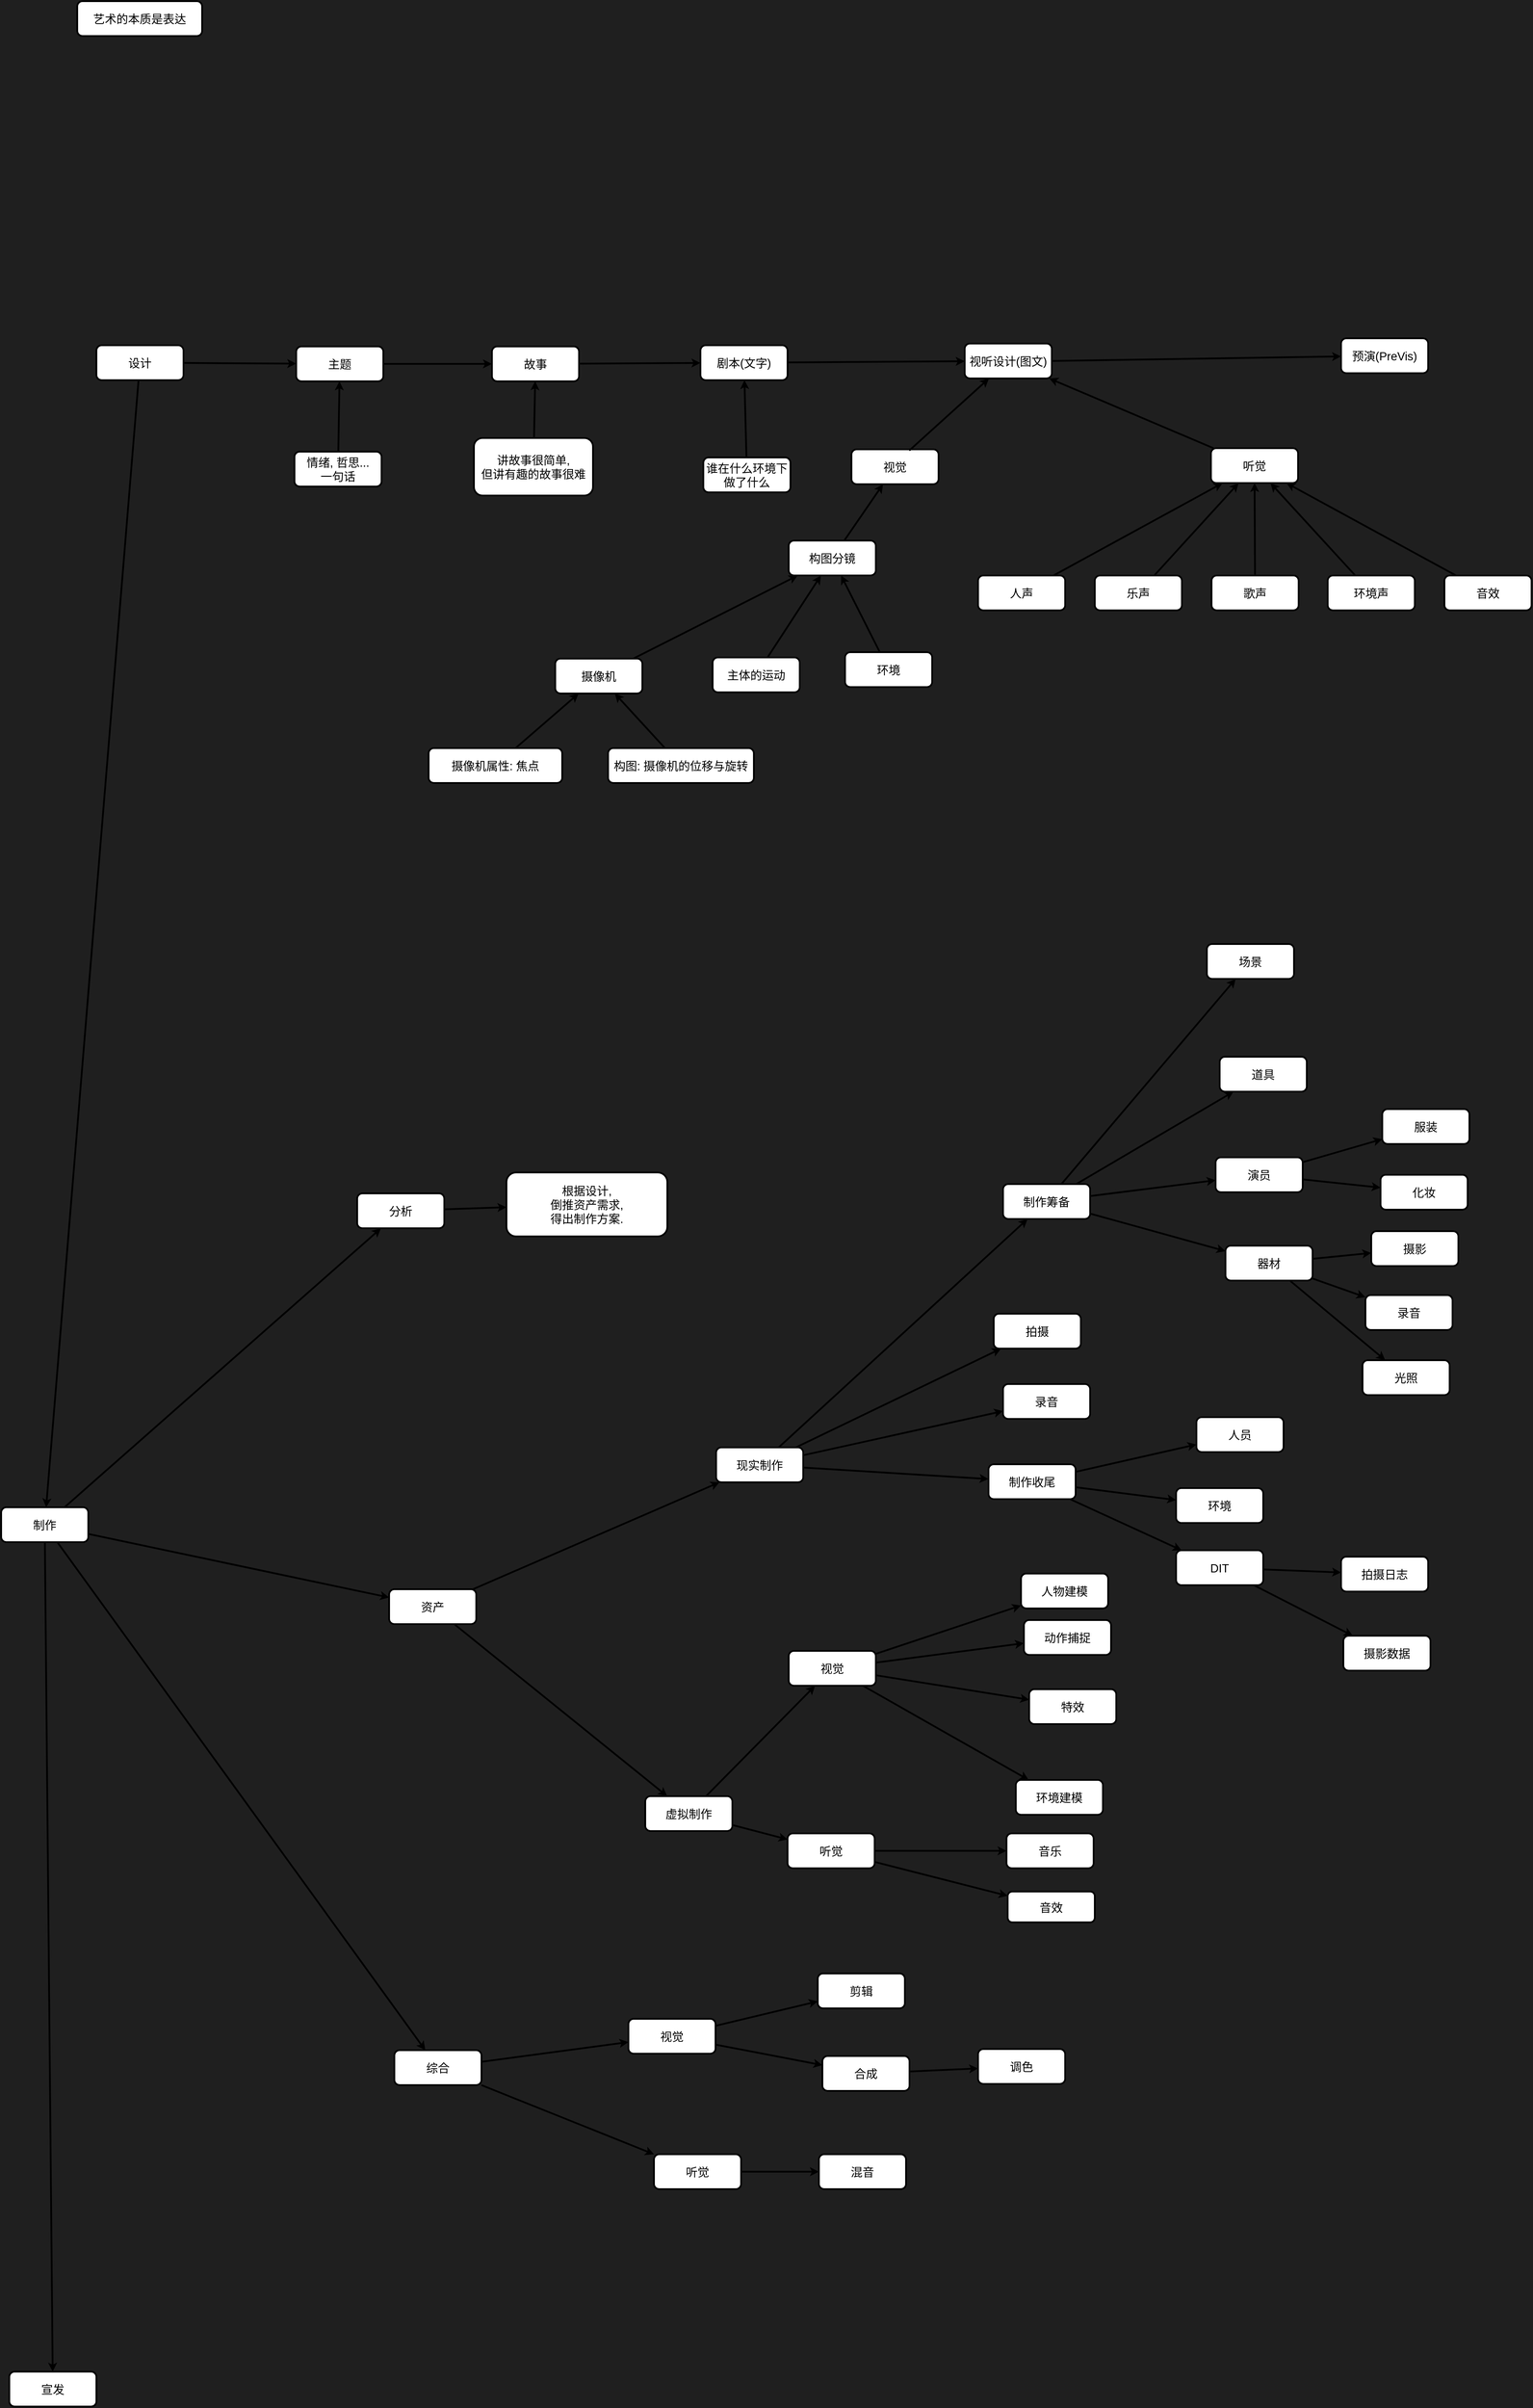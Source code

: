 <mxfile version="25.0.2">
  <diagram name="第 1 页" id="ZHVzXDYq7qRyxSr-z3AW">
    <mxGraphModel dx="4348" dy="1410" grid="0" gridSize="10" guides="1" tooltips="1" connect="0" arrows="0" fold="1" page="0" pageScale="1" pageWidth="1200" pageHeight="1920" background="#1F1F1F" math="0" shadow="0">
      <root>
        <mxCell id="0" />
        <mxCell id="1" parent="0" />
        <mxCell id="0NZ42fV0YaBmnF-6rHme-1" value="艺术的本质是表达" style="rounded=1;whiteSpace=wrap;html=1;fontSize=20;strokeWidth=3;points=[[0,0.5,0,0,0],[0.5,0,0,0,0],[0.5,1,0,0,0],[1,0.5,0,0,0]];" parent="1" vertex="1">
          <mxGeometry x="-948" y="444" width="215" height="60" as="geometry" />
        </mxCell>
        <mxCell id="0NZ42fV0YaBmnF-6rHme-5" value="主题" style="rounded=1;whiteSpace=wrap;html=1;fontSize=20;strokeWidth=3;points=[[0,0.5,0,0,0],[0.5,0,0,0,0],[0.5,1,0,0,0],[1,0.5,0,0,0]];" parent="1" vertex="1">
          <mxGeometry x="-571" y="1038" width="150" height="60" as="geometry" />
        </mxCell>
        <mxCell id="0NZ42fV0YaBmnF-6rHme-6" value="故事" style="rounded=1;whiteSpace=wrap;html=1;fontSize=20;strokeWidth=3;points=[[0,0.5,0,0,0],[0.5,0,0,0,0],[0.5,1,0,0,0],[1,0.5,0,0,0]];" parent="1" vertex="1">
          <mxGeometry x="-234" y="1038" width="150" height="60" as="geometry" />
        </mxCell>
        <mxCell id="0NZ42fV0YaBmnF-6rHme-9" value="剧本(文字)" style="rounded=1;whiteSpace=wrap;html=1;fontSize=20;strokeWidth=3;points=[[0,0.5,0,0,0],[0.5,0,0,0,0],[0.5,1,0,0,0],[1,0.5,0,0,0]];" parent="1" vertex="1">
          <mxGeometry x="125" y="1036" width="150" height="60" as="geometry" />
        </mxCell>
        <mxCell id="0NZ42fV0YaBmnF-6rHme-10" value="谁在什么环境下做了什么" style="rounded=1;whiteSpace=wrap;html=1;fontSize=20;strokeWidth=3;points=[[0,0.5,0,0,0],[0.5,0,0,0,0],[0.5,1,0,0,0],[1,0.5,0,0,0]];" parent="1" vertex="1">
          <mxGeometry x="130" y="1229" width="150" height="60" as="geometry" />
        </mxCell>
        <mxCell id="0NZ42fV0YaBmnF-6rHme-11" value="讲故事很简单,&lt;div&gt;但讲有趣的故事很难&lt;/div&gt;" style="rounded=1;whiteSpace=wrap;html=1;fontSize=20;strokeWidth=3;points=[[0,0.5,0,0,0],[0.5,0,0,0,0],[0.5,1,0,0,0],[1,0.5,0,0,0]];" parent="1" vertex="1">
          <mxGeometry x="-265" y="1195.5" width="205" height="99" as="geometry" />
        </mxCell>
        <mxCell id="0NZ42fV0YaBmnF-6rHme-12" value="情绪, 哲思...&lt;div&gt;一句话&lt;/div&gt;" style="rounded=1;whiteSpace=wrap;html=1;fontSize=20;strokeWidth=3;points=[[0,0.5,0,0,0],[0.5,0,0,0,0],[0.5,1,0,0,0],[1,0.5,0,0,0]];" parent="1" vertex="1">
          <mxGeometry x="-574" y="1219" width="150" height="60" as="geometry" />
        </mxCell>
        <mxCell id="0NZ42fV0YaBmnF-6rHme-15" value="" style="endArrow=classic;html=1;rounded=0;strokeWidth=3;" parent="1" source="0NZ42fV0YaBmnF-6rHme-5" target="0NZ42fV0YaBmnF-6rHme-6" edge="1">
          <mxGeometry width="50" height="50" relative="1" as="geometry">
            <mxPoint x="-305" y="708" as="sourcePoint" />
            <mxPoint x="-175" y="708.42" as="targetPoint" />
          </mxGeometry>
        </mxCell>
        <mxCell id="0NZ42fV0YaBmnF-6rHme-16" value="" style="endArrow=classic;html=1;rounded=0;strokeWidth=3;" parent="1" source="0NZ42fV0YaBmnF-6rHme-6" target="0NZ42fV0YaBmnF-6rHme-9" edge="1">
          <mxGeometry width="50" height="50" relative="1" as="geometry">
            <mxPoint x="236" y="712" as="sourcePoint" />
            <mxPoint x="366" y="712.42" as="targetPoint" />
          </mxGeometry>
        </mxCell>
        <mxCell id="0NZ42fV0YaBmnF-6rHme-20" value="视听设计(图文)" style="rounded=1;whiteSpace=wrap;html=1;fontSize=20;strokeWidth=3;points=[[0,0.5,0,0,0],[0.5,0,0,0,0],[0.5,1,0,0,0],[1,0.5,0,0,0]];" parent="1" vertex="1">
          <mxGeometry x="580" y="1033" width="150" height="60" as="geometry" />
        </mxCell>
        <mxCell id="0NZ42fV0YaBmnF-6rHme-21" value="" style="endArrow=classic;html=1;rounded=0;strokeWidth=3;" parent="1" source="0NZ42fV0YaBmnF-6rHme-12" target="0NZ42fV0YaBmnF-6rHme-5" edge="1">
          <mxGeometry width="50" height="50" relative="1" as="geometry">
            <mxPoint x="125" y="1157" as="sourcePoint" />
            <mxPoint x="255" y="1157.42" as="targetPoint" />
          </mxGeometry>
        </mxCell>
        <mxCell id="0NZ42fV0YaBmnF-6rHme-22" value="" style="endArrow=classic;html=1;rounded=0;strokeWidth=3;" parent="1" source="0NZ42fV0YaBmnF-6rHme-11" target="0NZ42fV0YaBmnF-6rHme-6" edge="1">
          <mxGeometry width="50" height="50" relative="1" as="geometry">
            <mxPoint x="-165" y="687" as="sourcePoint" />
            <mxPoint x="-35" y="687.42" as="targetPoint" />
          </mxGeometry>
        </mxCell>
        <mxCell id="0NZ42fV0YaBmnF-6rHme-23" value="" style="endArrow=classic;html=1;rounded=0;strokeWidth=3;" parent="1" source="0NZ42fV0YaBmnF-6rHme-10" target="0NZ42fV0YaBmnF-6rHme-9" edge="1">
          <mxGeometry width="50" height="50" relative="1" as="geometry">
            <mxPoint x="226" y="784" as="sourcePoint" />
            <mxPoint x="356" y="784.42" as="targetPoint" />
          </mxGeometry>
        </mxCell>
        <mxCell id="0NZ42fV0YaBmnF-6rHme-24" value="" style="endArrow=classic;html=1;rounded=0;strokeWidth=3;" parent="1" source="0NZ42fV0YaBmnF-6rHme-9" target="0NZ42fV0YaBmnF-6rHme-20" edge="1">
          <mxGeometry width="50" height="50" relative="1" as="geometry">
            <mxPoint x="356" y="763" as="sourcePoint" />
            <mxPoint x="486" y="763.42" as="targetPoint" />
          </mxGeometry>
        </mxCell>
        <mxCell id="0NZ42fV0YaBmnF-6rHme-25" value="视觉" style="rounded=1;whiteSpace=wrap;html=1;fontSize=20;strokeWidth=3;points=[[0,0.5,0,0,0],[0.5,0,0,0,0],[0.5,1,0,0,0],[1,0.5,0,0,0]];" parent="1" vertex="1">
          <mxGeometry x="385" y="1215" width="150" height="60" as="geometry" />
        </mxCell>
        <mxCell id="0NZ42fV0YaBmnF-6rHme-26" value="听觉" style="rounded=1;whiteSpace=wrap;html=1;fontSize=20;strokeWidth=3;points=[[0,0.5,0,0,0],[0.5,0,0,0,0],[0.5,1,0,0,0],[1,0.5,0,0,0]];" parent="1" vertex="1">
          <mxGeometry x="1004" y="1213" width="150" height="60" as="geometry" />
        </mxCell>
        <mxCell id="0NZ42fV0YaBmnF-6rHme-27" value="" style="endArrow=classic;html=1;rounded=0;strokeWidth=3;exitX=0.664;exitY=0.033;exitDx=0;exitDy=0;exitPerimeter=0;" parent="1" source="0NZ42fV0YaBmnF-6rHme-25" target="0NZ42fV0YaBmnF-6rHme-20" edge="1">
          <mxGeometry width="50" height="50" relative="1" as="geometry">
            <mxPoint x="455" y="776" as="sourcePoint" />
            <mxPoint x="585" y="776.42" as="targetPoint" />
          </mxGeometry>
        </mxCell>
        <mxCell id="0NZ42fV0YaBmnF-6rHme-28" value="" style="endArrow=classic;html=1;rounded=0;strokeWidth=3;" parent="1" source="0NZ42fV0YaBmnF-6rHme-26" target="0NZ42fV0YaBmnF-6rHme-20" edge="1">
          <mxGeometry width="50" height="50" relative="1" as="geometry">
            <mxPoint x="757" y="765" as="sourcePoint" />
            <mxPoint x="887" y="765.42" as="targetPoint" />
          </mxGeometry>
        </mxCell>
        <mxCell id="0NZ42fV0YaBmnF-6rHme-34" value="摄像机" style="rounded=1;whiteSpace=wrap;html=1;fontSize=20;strokeWidth=3;points=[[0,0.5,0,0,0],[0.5,0,0,0,0],[0.5,1,0,0,0],[1,0.5,0,0,0]];" parent="1" vertex="1">
          <mxGeometry x="-125" y="1575" width="150" height="60" as="geometry" />
        </mxCell>
        <mxCell id="0NZ42fV0YaBmnF-6rHme-36" value="摄像机属性: 焦点" style="rounded=1;whiteSpace=wrap;html=1;fontSize=20;strokeWidth=3;points=[[0,0.5,0,0,0],[0.5,0,0,0,0],[0.5,1,0,0,0],[1,0.5,0,0,0]];" parent="1" vertex="1">
          <mxGeometry x="-343" y="1729" width="230" height="60" as="geometry" />
        </mxCell>
        <mxCell id="0NZ42fV0YaBmnF-6rHme-37" value="构图: 摄像机的位移与旋转" style="rounded=1;whiteSpace=wrap;html=1;fontSize=20;strokeWidth=3;points=[[0,0.5,0,0,0],[0.5,0,0,0,0],[0.5,1,0,0,0],[1,0.5,0,0,0]];" parent="1" vertex="1">
          <mxGeometry x="-34" y="1729" width="251" height="60" as="geometry" />
        </mxCell>
        <mxCell id="0NZ42fV0YaBmnF-6rHme-38" value="" style="endArrow=classic;html=1;rounded=0;strokeWidth=3;" parent="1" source="0NZ42fV0YaBmnF-6rHme-36" target="0NZ42fV0YaBmnF-6rHme-34" edge="1">
          <mxGeometry width="50" height="50" relative="1" as="geometry">
            <mxPoint x="-569" y="1940" as="sourcePoint" />
            <mxPoint x="-439" y="1940.42" as="targetPoint" />
          </mxGeometry>
        </mxCell>
        <mxCell id="0NZ42fV0YaBmnF-6rHme-39" value="" style="endArrow=classic;html=1;rounded=0;strokeWidth=3;" parent="1" source="0NZ42fV0YaBmnF-6rHme-37" target="0NZ42fV0YaBmnF-6rHme-34" edge="1">
          <mxGeometry width="50" height="50" relative="1" as="geometry">
            <mxPoint x="117" y="2007" as="sourcePoint" />
            <mxPoint x="247" y="2007.42" as="targetPoint" />
          </mxGeometry>
        </mxCell>
        <mxCell id="0NZ42fV0YaBmnF-6rHme-40" value="预演(PreVis)" style="rounded=1;whiteSpace=wrap;html=1;fontSize=20;strokeWidth=3;points=[[0,0.5,0,0,0],[0.5,0,0,0,0],[0.5,1,0,0,0],[1,0.5,0,0,0]];" parent="1" vertex="1">
          <mxGeometry x="1228" y="1024" width="150" height="60" as="geometry" />
        </mxCell>
        <mxCell id="0NZ42fV0YaBmnF-6rHme-41" value="" style="endArrow=classic;html=1;rounded=0;strokeWidth=3;exitX=1;exitY=0.5;exitDx=0;exitDy=0;exitPerimeter=0;" parent="1" source="0NZ42fV0YaBmnF-6rHme-20" target="0NZ42fV0YaBmnF-6rHme-40" edge="1">
          <mxGeometry width="50" height="50" relative="1" as="geometry">
            <mxPoint x="688" y="814" as="sourcePoint" />
            <mxPoint x="818" y="814.42" as="targetPoint" />
          </mxGeometry>
        </mxCell>
        <mxCell id="0NZ42fV0YaBmnF-6rHme-43" value="环境" style="rounded=1;whiteSpace=wrap;html=1;fontSize=20;strokeWidth=3;points=[[0,0.5,0,0,0],[0.5,0,0,0,0],[0.5,1,0,0,0],[1,0.5,0,0,0]];" parent="1" vertex="1">
          <mxGeometry x="374" y="1564" width="150" height="60" as="geometry" />
        </mxCell>
        <mxCell id="0NZ42fV0YaBmnF-6rHme-47" value="构图分镜" style="rounded=1;whiteSpace=wrap;html=1;fontSize=20;strokeWidth=3;points=[[0,0.5,0,0,0],[0.5,0,0,0,0],[0.5,1,0,0,0],[1,0.5,0,0,0]];" parent="1" vertex="1">
          <mxGeometry x="277" y="1372" width="150" height="60" as="geometry" />
        </mxCell>
        <mxCell id="0NZ42fV0YaBmnF-6rHme-48" value="" style="endArrow=classic;html=1;rounded=0;strokeWidth=3;" parent="1" source="0NZ42fV0YaBmnF-6rHme-34" target="0NZ42fV0YaBmnF-6rHme-47" edge="1">
          <mxGeometry width="50" height="50" relative="1" as="geometry">
            <mxPoint x="-92" y="751" as="sourcePoint" />
            <mxPoint x="38" y="751.42" as="targetPoint" />
          </mxGeometry>
        </mxCell>
        <mxCell id="0NZ42fV0YaBmnF-6rHme-49" value="" style="endArrow=classic;html=1;rounded=0;strokeWidth=3;" parent="1" source="0NZ42fV0YaBmnF-6rHme-47" target="0NZ42fV0YaBmnF-6rHme-25" edge="1">
          <mxGeometry width="50" height="50" relative="1" as="geometry">
            <mxPoint x="-92" y="751" as="sourcePoint" />
            <mxPoint x="38" y="751.42" as="targetPoint" />
          </mxGeometry>
        </mxCell>
        <mxCell id="0NZ42fV0YaBmnF-6rHme-50" value="主体的运动" style="rounded=1;whiteSpace=wrap;html=1;fontSize=20;strokeWidth=3;points=[[0,0.5,0,0,0],[0.5,0,0,0,0],[0.5,1,0,0,0],[1,0.5,0,0,0]];" parent="1" vertex="1">
          <mxGeometry x="146" y="1573" width="150" height="60" as="geometry" />
        </mxCell>
        <mxCell id="0NZ42fV0YaBmnF-6rHme-52" value="" style="endArrow=classic;html=1;rounded=0;strokeWidth=3;" parent="1" source="0NZ42fV0YaBmnF-6rHme-50" target="0NZ42fV0YaBmnF-6rHme-47" edge="1">
          <mxGeometry width="50" height="50" relative="1" as="geometry">
            <mxPoint x="531" y="1789" as="sourcePoint" />
            <mxPoint x="661" y="1789.42" as="targetPoint" />
          </mxGeometry>
        </mxCell>
        <mxCell id="0NZ42fV0YaBmnF-6rHme-53" value="" style="endArrow=classic;html=1;rounded=0;strokeWidth=3;" parent="1" source="0NZ42fV0YaBmnF-6rHme-43" target="0NZ42fV0YaBmnF-6rHme-47" edge="1">
          <mxGeometry width="50" height="50" relative="1" as="geometry">
            <mxPoint x="570" y="1723" as="sourcePoint" />
            <mxPoint x="700" y="1723.42" as="targetPoint" />
          </mxGeometry>
        </mxCell>
        <mxCell id="0NZ42fV0YaBmnF-6rHme-55" value="人声" style="rounded=1;whiteSpace=wrap;html=1;fontSize=20;strokeWidth=3;points=[[0,0.5,0,0,0],[0.5,0,0,0,0],[0.5,1,0,0,0],[1,0.5,0,0,0]];" parent="1" vertex="1">
          <mxGeometry x="603" y="1432" width="150" height="60" as="geometry" />
        </mxCell>
        <mxCell id="0NZ42fV0YaBmnF-6rHme-56" value="乐声" style="rounded=1;whiteSpace=wrap;html=1;fontSize=20;strokeWidth=3;points=[[0,0.5,0,0,0],[0.5,0,0,0,0],[0.5,1,0,0,0],[1,0.5,0,0,0]];" parent="1" vertex="1">
          <mxGeometry x="804" y="1432" width="150" height="60" as="geometry" />
        </mxCell>
        <mxCell id="0NZ42fV0YaBmnF-6rHme-57" value="歌声" style="rounded=1;whiteSpace=wrap;html=1;fontSize=20;strokeWidth=3;points=[[0,0.5,0,0,0],[0.5,0,0,0,0],[0.5,1,0,0,0],[1,0.5,0,0,0]];" parent="1" vertex="1">
          <mxGeometry x="1005" y="1432" width="150" height="60" as="geometry" />
        </mxCell>
        <mxCell id="0NZ42fV0YaBmnF-6rHme-58" value="环境声" style="rounded=1;whiteSpace=wrap;html=1;fontSize=20;strokeWidth=3;points=[[0,0.5,0,0,0],[0.5,0,0,0,0],[0.5,1,0,0,0],[1,0.5,0,0,0]];" parent="1" vertex="1">
          <mxGeometry x="1205" y="1432" width="150" height="60" as="geometry" />
        </mxCell>
        <mxCell id="0NZ42fV0YaBmnF-6rHme-59" value="音效" style="rounded=1;whiteSpace=wrap;html=1;fontSize=20;strokeWidth=3;points=[[0,0.5,0,0,0],[0.5,0,0,0,0],[0.5,1,0,0,0],[1,0.5,0,0,0]];" parent="1" vertex="1">
          <mxGeometry x="1406" y="1432" width="150" height="60" as="geometry" />
        </mxCell>
        <mxCell id="0NZ42fV0YaBmnF-6rHme-60" value="" style="endArrow=classic;html=1;rounded=0;strokeWidth=3;" parent="1" source="0NZ42fV0YaBmnF-6rHme-55" target="0NZ42fV0YaBmnF-6rHme-26" edge="1">
          <mxGeometry width="50" height="50" relative="1" as="geometry">
            <mxPoint x="735" y="944" as="sourcePoint" />
            <mxPoint x="865" y="944.42" as="targetPoint" />
          </mxGeometry>
        </mxCell>
        <mxCell id="0NZ42fV0YaBmnF-6rHme-61" value="" style="endArrow=classic;html=1;rounded=0;strokeWidth=3;" parent="1" source="0NZ42fV0YaBmnF-6rHme-56" target="0NZ42fV0YaBmnF-6rHme-26" edge="1">
          <mxGeometry width="50" height="50" relative="1" as="geometry">
            <mxPoint x="978" y="864" as="sourcePoint" />
            <mxPoint x="1108" y="864.42" as="targetPoint" />
          </mxGeometry>
        </mxCell>
        <mxCell id="0NZ42fV0YaBmnF-6rHme-62" value="" style="endArrow=classic;html=1;rounded=0;strokeWidth=3;" parent="1" source="0NZ42fV0YaBmnF-6rHme-57" target="0NZ42fV0YaBmnF-6rHme-26" edge="1">
          <mxGeometry width="50" height="50" relative="1" as="geometry">
            <mxPoint x="1041" y="883" as="sourcePoint" />
            <mxPoint x="1171" y="883.42" as="targetPoint" />
          </mxGeometry>
        </mxCell>
        <mxCell id="0NZ42fV0YaBmnF-6rHme-63" value="" style="endArrow=classic;html=1;rounded=0;strokeWidth=3;" parent="1" source="0NZ42fV0YaBmnF-6rHme-58" target="0NZ42fV0YaBmnF-6rHme-26" edge="1">
          <mxGeometry width="50" height="50" relative="1" as="geometry">
            <mxPoint x="1284" y="872" as="sourcePoint" />
            <mxPoint x="1414" y="872.42" as="targetPoint" />
          </mxGeometry>
        </mxCell>
        <mxCell id="0NZ42fV0YaBmnF-6rHme-64" value="" style="endArrow=classic;html=1;rounded=0;strokeWidth=3;" parent="1" source="0NZ42fV0YaBmnF-6rHme-59" target="0NZ42fV0YaBmnF-6rHme-26" edge="1">
          <mxGeometry width="50" height="50" relative="1" as="geometry">
            <mxPoint x="1407" y="917" as="sourcePoint" />
            <mxPoint x="1537" y="917.42" as="targetPoint" />
          </mxGeometry>
        </mxCell>
        <mxCell id="mYMN0hBylBIN_7HUB8Af-1" value="制作筹备" style="rounded=1;whiteSpace=wrap;html=1;fontSize=20;strokeWidth=3;points=[[0,0.5,0,0,0],[0.5,0,0,0,0],[0.5,1,0,0,0],[1,0.5,0,0,0]];" parent="1" vertex="1">
          <mxGeometry x="646" y="2479" width="150" height="60" as="geometry" />
        </mxCell>
        <mxCell id="mYMN0hBylBIN_7HUB8Af-3" value="设计" style="rounded=1;whiteSpace=wrap;html=1;fontSize=20;strokeWidth=3;points=[[0,0.5,0,0,0],[0.5,0,0,0,0],[0.5,1,0,0,0],[1,0.5,0,0,0]];" parent="1" vertex="1">
          <mxGeometry x="-915" y="1036" width="150" height="60" as="geometry" />
        </mxCell>
        <mxCell id="mYMN0hBylBIN_7HUB8Af-4" value="现实制作" style="rounded=1;whiteSpace=wrap;html=1;fontSize=20;strokeWidth=3;points=[[0,0.5,0,0,0],[0.5,0,0,0,0],[0.5,1,0,0,0],[1,0.5,0,0,0]];" parent="1" vertex="1">
          <mxGeometry x="152" y="2932" width="150" height="60" as="geometry" />
        </mxCell>
        <mxCell id="mYMN0hBylBIN_7HUB8Af-5" value="" style="endArrow=classic;html=1;rounded=0;strokeWidth=3;" parent="1" source="mYMN0hBylBIN_7HUB8Af-3" target="0NZ42fV0YaBmnF-6rHme-5" edge="1">
          <mxGeometry width="50" height="50" relative="1" as="geometry">
            <mxPoint x="-1298" y="858" as="sourcePoint" />
            <mxPoint x="-1168" y="858.42" as="targetPoint" />
          </mxGeometry>
        </mxCell>
        <mxCell id="mYMN0hBylBIN_7HUB8Af-6" value="" style="endArrow=classic;html=1;rounded=0;strokeWidth=3;" parent="1" source="mYMN0hBylBIN_7HUB8Af-4" target="mYMN0hBylBIN_7HUB8Af-1" edge="1">
          <mxGeometry width="50" height="50" relative="1" as="geometry">
            <mxPoint x="492" y="2405" as="sourcePoint" />
            <mxPoint x="622" y="2405.42" as="targetPoint" />
          </mxGeometry>
        </mxCell>
        <mxCell id="mYMN0hBylBIN_7HUB8Af-7" value="拍摄" style="rounded=1;whiteSpace=wrap;html=1;fontSize=20;strokeWidth=3;points=[[0,0.5,0,0,0],[0.5,0,0,0,0],[0.5,1,0,0,0],[1,0.5,0,0,0]];" parent="1" vertex="1">
          <mxGeometry x="630" y="2702" width="150" height="60" as="geometry" />
        </mxCell>
        <mxCell id="mYMN0hBylBIN_7HUB8Af-8" value="制作收尾" style="rounded=1;whiteSpace=wrap;html=1;fontSize=20;strokeWidth=3;points=[[0,0.5,0,0,0],[0.5,0,0,0,0],[0.5,1,0,0,0],[1,0.5,0,0,0]];" parent="1" vertex="1">
          <mxGeometry x="621" y="2961" width="150" height="60" as="geometry" />
        </mxCell>
        <mxCell id="mYMN0hBylBIN_7HUB8Af-9" value="" style="endArrow=classic;html=1;rounded=0;strokeWidth=3;" parent="1" source="mYMN0hBylBIN_7HUB8Af-4" target="mYMN0hBylBIN_7HUB8Af-7" edge="1">
          <mxGeometry width="50" height="50" relative="1" as="geometry">
            <mxPoint x="-247" y="1995" as="sourcePoint" />
            <mxPoint x="-117" y="1995.42" as="targetPoint" />
          </mxGeometry>
        </mxCell>
        <mxCell id="mYMN0hBylBIN_7HUB8Af-10" value="" style="endArrow=classic;html=1;rounded=0;strokeWidth=3;" parent="1" source="mYMN0hBylBIN_7HUB8Af-4" target="mYMN0hBylBIN_7HUB8Af-8" edge="1">
          <mxGeometry width="50" height="50" relative="1" as="geometry">
            <mxPoint x="194" y="2660" as="sourcePoint" />
            <mxPoint x="324" y="2660.42" as="targetPoint" />
          </mxGeometry>
        </mxCell>
        <mxCell id="mYMN0hBylBIN_7HUB8Af-11" value="场景" style="rounded=1;whiteSpace=wrap;html=1;fontSize=20;strokeWidth=3;points=[[0,0.5,0,0,0],[0.5,0,0,0,0],[0.5,1,0,0,0],[1,0.5,0,0,0]];" parent="1" vertex="1">
          <mxGeometry x="997" y="2066" width="150" height="60" as="geometry" />
        </mxCell>
        <mxCell id="mYMN0hBylBIN_7HUB8Af-12" value="演员" style="rounded=1;whiteSpace=wrap;html=1;fontSize=20;strokeWidth=3;points=[[0,0.5,0,0,0],[0.5,0,0,0,0],[0.5,1,0,0,0],[1,0.5,0,0,0]];" parent="1" vertex="1">
          <mxGeometry x="1012" y="2433" width="150" height="60" as="geometry" />
        </mxCell>
        <mxCell id="mYMN0hBylBIN_7HUB8Af-13" value="器材" style="rounded=1;whiteSpace=wrap;html=1;fontSize=20;strokeWidth=3;points=[[0,0.5,0,0,0],[0.5,0,0,0,0],[0.5,1,0,0,0],[1,0.5,0,0,0]];" parent="1" vertex="1">
          <mxGeometry x="1029" y="2585" width="150" height="60" as="geometry" />
        </mxCell>
        <mxCell id="mYMN0hBylBIN_7HUB8Af-14" value="" style="endArrow=classic;html=1;rounded=0;strokeWidth=3;" parent="1" source="mYMN0hBylBIN_7HUB8Af-1" target="mYMN0hBylBIN_7HUB8Af-11" edge="1">
          <mxGeometry width="50" height="50" relative="1" as="geometry">
            <mxPoint x="581" y="2121" as="sourcePoint" />
            <mxPoint x="711" y="2121.42" as="targetPoint" />
          </mxGeometry>
        </mxCell>
        <mxCell id="mYMN0hBylBIN_7HUB8Af-15" value="" style="endArrow=classic;html=1;rounded=0;strokeWidth=3;" parent="1" source="mYMN0hBylBIN_7HUB8Af-1" target="mYMN0hBylBIN_7HUB8Af-12" edge="1">
          <mxGeometry width="50" height="50" relative="1" as="geometry">
            <mxPoint x="1235" y="2638" as="sourcePoint" />
            <mxPoint x="1365" y="2638.42" as="targetPoint" />
          </mxGeometry>
        </mxCell>
        <mxCell id="mYMN0hBylBIN_7HUB8Af-16" value="" style="endArrow=classic;html=1;rounded=0;strokeWidth=3;" parent="1" source="mYMN0hBylBIN_7HUB8Af-1" target="mYMN0hBylBIN_7HUB8Af-13" edge="1">
          <mxGeometry width="50" height="50" relative="1" as="geometry">
            <mxPoint x="1414" y="2496" as="sourcePoint" />
            <mxPoint x="1544" y="2496.42" as="targetPoint" />
          </mxGeometry>
        </mxCell>
        <mxCell id="mYMN0hBylBIN_7HUB8Af-17" value="拍摄日志" style="rounded=1;whiteSpace=wrap;html=1;fontSize=20;strokeWidth=3;points=[[0,0.5,0,0,0],[0.5,0,0,0,0],[0.5,1,0,0,0],[1,0.5,0,0,0]];" parent="1" vertex="1">
          <mxGeometry x="1228" y="3120" width="150" height="60" as="geometry" />
        </mxCell>
        <mxCell id="mYMN0hBylBIN_7HUB8Af-18" value="DIT" style="rounded=1;whiteSpace=wrap;html=1;fontSize=20;strokeWidth=3;points=[[0,0.5,0,0,0],[0.5,0,0,0,0],[0.5,1,0,0,0],[1,0.5,0,0,0]];" parent="1" vertex="1">
          <mxGeometry x="944" y="3109" width="150" height="60" as="geometry" />
        </mxCell>
        <mxCell id="mYMN0hBylBIN_7HUB8Af-19" value="" style="endArrow=classic;html=1;rounded=0;strokeWidth=3;" parent="1" source="mYMN0hBylBIN_7HUB8Af-8" target="mYMN0hBylBIN_7HUB8Af-18" edge="1">
          <mxGeometry width="50" height="50" relative="1" as="geometry">
            <mxPoint x="567" y="3199" as="sourcePoint" />
            <mxPoint x="697" y="3199.42" as="targetPoint" />
          </mxGeometry>
        </mxCell>
        <mxCell id="mYMN0hBylBIN_7HUB8Af-33" value="人物建模" style="rounded=1;whiteSpace=wrap;html=1;fontSize=20;strokeWidth=3;points=[[0,0.5,0,0,0],[0.5,0,0,0,0],[0.5,1,0,0,0],[1,0.5,0,0,0]];" parent="1" vertex="1">
          <mxGeometry x="677" y="3149" width="150" height="60" as="geometry" />
        </mxCell>
        <mxCell id="mYMN0hBylBIN_7HUB8Af-34" value="环境建模" style="rounded=1;whiteSpace=wrap;html=1;fontSize=20;strokeWidth=3;points=[[0,0.5,0,0,0],[0.5,0,0,0,0],[0.5,1,0,0,0],[1,0.5,0,0,0]];" parent="1" vertex="1">
          <mxGeometry x="668" y="3504" width="150" height="60" as="geometry" />
        </mxCell>
        <mxCell id="mYMN0hBylBIN_7HUB8Af-35" value="动作捕捉" style="rounded=1;whiteSpace=wrap;html=1;fontSize=20;strokeWidth=3;points=[[0,0.5,0,0,0],[0.5,0,0,0,0],[0.5,1,0,0,0],[1,0.5,0,0,0]];" parent="1" vertex="1">
          <mxGeometry x="682" y="3229" width="150" height="60" as="geometry" />
        </mxCell>
        <mxCell id="mYMN0hBylBIN_7HUB8Af-36" value="道具" style="rounded=1;whiteSpace=wrap;html=1;fontSize=20;strokeWidth=3;points=[[0,0.5,0,0,0],[0.5,0,0,0,0],[0.5,1,0,0,0],[1,0.5,0,0,0]];" parent="1" vertex="1">
          <mxGeometry x="1019" y="2260" width="150" height="60" as="geometry" />
        </mxCell>
        <mxCell id="mYMN0hBylBIN_7HUB8Af-37" value="" style="endArrow=classic;html=1;rounded=0;strokeWidth=3;" parent="1" source="mYMN0hBylBIN_7HUB8Af-1" target="mYMN0hBylBIN_7HUB8Af-36" edge="1">
          <mxGeometry width="50" height="50" relative="1" as="geometry">
            <mxPoint x="613" y="2131" as="sourcePoint" />
            <mxPoint x="743" y="2131.42" as="targetPoint" />
          </mxGeometry>
        </mxCell>
        <mxCell id="mYMN0hBylBIN_7HUB8Af-38" value="服装" style="rounded=1;whiteSpace=wrap;html=1;fontSize=20;strokeWidth=3;points=[[0,0.5,0,0,0],[0.5,0,0,0,0],[0.5,1,0,0,0],[1,0.5,0,0,0]];" parent="1" vertex="1">
          <mxGeometry x="1299" y="2350" width="150" height="60" as="geometry" />
        </mxCell>
        <mxCell id="mYMN0hBylBIN_7HUB8Af-39" value="" style="endArrow=classic;html=1;rounded=0;strokeWidth=3;" parent="1" source="mYMN0hBylBIN_7HUB8Af-12" target="mYMN0hBylBIN_7HUB8Af-38" edge="1">
          <mxGeometry width="50" height="50" relative="1" as="geometry">
            <mxPoint x="1305" y="2548" as="sourcePoint" />
            <mxPoint x="1435" y="2548.42" as="targetPoint" />
          </mxGeometry>
        </mxCell>
        <mxCell id="mYMN0hBylBIN_7HUB8Af-40" value="化妆" style="rounded=1;whiteSpace=wrap;html=1;fontSize=20;strokeWidth=3;points=[[0,0.5,0,0,0],[0.5,0,0,0,0],[0.5,1,0,0,0],[1,0.5,0,0,0]];" parent="1" vertex="1">
          <mxGeometry x="1296" y="2463" width="150" height="60" as="geometry" />
        </mxCell>
        <mxCell id="mYMN0hBylBIN_7HUB8Af-41" value="" style="endArrow=classic;html=1;rounded=0;strokeWidth=3;" parent="1" source="mYMN0hBylBIN_7HUB8Af-12" target="mYMN0hBylBIN_7HUB8Af-40" edge="1">
          <mxGeometry width="50" height="50" relative="1" as="geometry">
            <mxPoint x="1347" y="2171" as="sourcePoint" />
            <mxPoint x="1477" y="2171.42" as="targetPoint" />
          </mxGeometry>
        </mxCell>
        <mxCell id="mYMN0hBylBIN_7HUB8Af-42" value="摄影" style="rounded=1;whiteSpace=wrap;html=1;fontSize=20;strokeWidth=3;points=[[0,0.5,0,0,0],[0.5,0,0,0,0],[0.5,1,0,0,0],[1,0.5,0,0,0]];" parent="1" vertex="1">
          <mxGeometry x="1280" y="2560" width="150" height="60" as="geometry" />
        </mxCell>
        <mxCell id="mYMN0hBylBIN_7HUB8Af-43" value="录音" style="rounded=1;whiteSpace=wrap;html=1;fontSize=20;strokeWidth=3;points=[[0,0.5,0,0,0],[0.5,0,0,0,0],[0.5,1,0,0,0],[1,0.5,0,0,0]];" parent="1" vertex="1">
          <mxGeometry x="1270" y="2670" width="150" height="60" as="geometry" />
        </mxCell>
        <mxCell id="mYMN0hBylBIN_7HUB8Af-44" value="光照" style="rounded=1;whiteSpace=wrap;html=1;fontSize=20;strokeWidth=3;points=[[0,0.5,0,0,0],[0.5,0,0,0,0],[0.5,1,0,0,0],[1,0.5,0,0,0]];" parent="1" vertex="1">
          <mxGeometry x="1265" y="2782" width="150" height="60" as="geometry" />
        </mxCell>
        <mxCell id="mYMN0hBylBIN_7HUB8Af-45" value="" style="endArrow=classic;html=1;rounded=0;strokeWidth=3;" parent="1" source="mYMN0hBylBIN_7HUB8Af-13" target="mYMN0hBylBIN_7HUB8Af-42" edge="1">
          <mxGeometry width="50" height="50" relative="1" as="geometry">
            <mxPoint x="782" y="2131" as="sourcePoint" />
            <mxPoint x="912" y="2131.42" as="targetPoint" />
          </mxGeometry>
        </mxCell>
        <mxCell id="mYMN0hBylBIN_7HUB8Af-46" value="" style="endArrow=classic;html=1;rounded=0;strokeWidth=3;" parent="1" source="mYMN0hBylBIN_7HUB8Af-13" target="mYMN0hBylBIN_7HUB8Af-43" edge="1">
          <mxGeometry width="50" height="50" relative="1" as="geometry">
            <mxPoint x="1035" y="2806" as="sourcePoint" />
            <mxPoint x="1165" y="2806.42" as="targetPoint" />
          </mxGeometry>
        </mxCell>
        <mxCell id="mYMN0hBylBIN_7HUB8Af-47" value="" style="endArrow=classic;html=1;rounded=0;strokeWidth=3;" parent="1" source="mYMN0hBylBIN_7HUB8Af-13" target="mYMN0hBylBIN_7HUB8Af-44" edge="1">
          <mxGeometry width="50" height="50" relative="1" as="geometry">
            <mxPoint x="1165" y="2771" as="sourcePoint" />
            <mxPoint x="1295" y="2771.42" as="targetPoint" />
          </mxGeometry>
        </mxCell>
        <mxCell id="mYMN0hBylBIN_7HUB8Af-48" value="" style="endArrow=classic;html=1;rounded=0;strokeWidth=3;" parent="1" source="mYMN0hBylBIN_7HUB8Af-18" target="mYMN0hBylBIN_7HUB8Af-17" edge="1">
          <mxGeometry width="50" height="50" relative="1" as="geometry">
            <mxPoint x="1149" y="2901" as="sourcePoint" />
            <mxPoint x="1279" y="2901.42" as="targetPoint" />
          </mxGeometry>
        </mxCell>
        <mxCell id="mYMN0hBylBIN_7HUB8Af-49" value="人员" style="rounded=1;whiteSpace=wrap;html=1;fontSize=20;strokeWidth=3;points=[[0,0.5,0,0,0],[0.5,0,0,0,0],[0.5,1,0,0,0],[1,0.5,0,0,0]];" parent="1" vertex="1">
          <mxGeometry x="979" y="2880" width="150" height="60" as="geometry" />
        </mxCell>
        <mxCell id="mYMN0hBylBIN_7HUB8Af-50" value="" style="endArrow=classic;html=1;rounded=0;strokeWidth=3;" parent="1" source="mYMN0hBylBIN_7HUB8Af-8" target="mYMN0hBylBIN_7HUB8Af-49" edge="1">
          <mxGeometry width="50" height="50" relative="1" as="geometry">
            <mxPoint x="732" y="3238" as="sourcePoint" />
            <mxPoint x="862" y="3238.42" as="targetPoint" />
          </mxGeometry>
        </mxCell>
        <mxCell id="mYMN0hBylBIN_7HUB8Af-51" value="环境" style="rounded=1;whiteSpace=wrap;html=1;fontSize=20;strokeWidth=3;points=[[0,0.5,0,0,0],[0.5,0,0,0,0],[0.5,1,0,0,0],[1,0.5,0,0,0]];" parent="1" vertex="1">
          <mxGeometry x="944" y="3002" width="150" height="60" as="geometry" />
        </mxCell>
        <mxCell id="mYMN0hBylBIN_7HUB8Af-52" value="" style="endArrow=classic;html=1;rounded=0;strokeWidth=3;" parent="1" source="mYMN0hBylBIN_7HUB8Af-8" target="mYMN0hBylBIN_7HUB8Af-51" edge="1">
          <mxGeometry width="50" height="50" relative="1" as="geometry">
            <mxPoint x="745" y="3199" as="sourcePoint" />
            <mxPoint x="875" y="3199.42" as="targetPoint" />
          </mxGeometry>
        </mxCell>
        <mxCell id="mYMN0hBylBIN_7HUB8Af-53" value="摄影数据" style="rounded=1;whiteSpace=wrap;html=1;fontSize=20;strokeWidth=3;points=[[0,0.5,0,0,0],[0.5,0,0,0,0],[0.5,1,0,0,0],[1,0.5,0,0,0]];" parent="1" vertex="1">
          <mxGeometry x="1232" y="3256" width="150" height="60" as="geometry" />
        </mxCell>
        <mxCell id="mYMN0hBylBIN_7HUB8Af-54" value="" style="endArrow=classic;html=1;rounded=0;strokeWidth=3;" parent="1" source="mYMN0hBylBIN_7HUB8Af-18" target="mYMN0hBylBIN_7HUB8Af-53" edge="1">
          <mxGeometry width="50" height="50" relative="1" as="geometry">
            <mxPoint x="978" y="3290" as="sourcePoint" />
            <mxPoint x="1108" y="3290.42" as="targetPoint" />
          </mxGeometry>
        </mxCell>
        <mxCell id="mYMN0hBylBIN_7HUB8Af-55" value="" style="endArrow=classic;html=1;rounded=0;strokeWidth=3;" parent="1" source="mYMN0hBylBIN_7HUB8Af-92" target="mYMN0hBylBIN_7HUB8Af-33" edge="1">
          <mxGeometry width="50" height="50" relative="1" as="geometry">
            <mxPoint x="440" y="3108.196" as="sourcePoint" />
            <mxPoint x="668" y="3440.42" as="targetPoint" />
          </mxGeometry>
        </mxCell>
        <mxCell id="mYMN0hBylBIN_7HUB8Af-56" value="" style="endArrow=classic;html=1;rounded=0;strokeWidth=3;" parent="1" source="mYMN0hBylBIN_7HUB8Af-92" target="mYMN0hBylBIN_7HUB8Af-34" edge="1">
          <mxGeometry width="50" height="50" relative="1" as="geometry">
            <mxPoint x="440" y="3134.283" as="sourcePoint" />
            <mxPoint x="722" y="3380.42" as="targetPoint" />
          </mxGeometry>
        </mxCell>
        <mxCell id="mYMN0hBylBIN_7HUB8Af-57" value="" style="endArrow=classic;html=1;rounded=0;strokeWidth=3;" parent="1" source="mYMN0hBylBIN_7HUB8Af-92" target="mYMN0hBylBIN_7HUB8Af-35" edge="1">
          <mxGeometry width="50" height="50" relative="1" as="geometry">
            <mxPoint x="421.265" y="3147" as="sourcePoint" />
            <mxPoint x="628" y="3451.42" as="targetPoint" />
          </mxGeometry>
        </mxCell>
        <mxCell id="mYMN0hBylBIN_7HUB8Af-59" value="制作" style="rounded=1;whiteSpace=wrap;html=1;fontSize=20;strokeWidth=3;points=[[0,0.5,0,0,0],[0.5,0,0,0,0],[0.5,1,0,0,0],[1,0.5,0,0,0]];" parent="1" vertex="1">
          <mxGeometry x="-1079" y="3035" width="150" height="60" as="geometry" />
        </mxCell>
        <mxCell id="mYMN0hBylBIN_7HUB8Af-61" value="" style="endArrow=classic;html=1;rounded=0;strokeWidth=3;" parent="1" source="mYMN0hBylBIN_7HUB8Af-73" target="mYMN0hBylBIN_7HUB8Af-63" edge="1">
          <mxGeometry width="50" height="50" relative="1" as="geometry">
            <mxPoint x="-50" y="3427" as="sourcePoint" />
            <mxPoint x="-114.0" y="3553.31" as="targetPoint" />
          </mxGeometry>
        </mxCell>
        <mxCell id="mYMN0hBylBIN_7HUB8Af-62" value="宣发" style="rounded=1;whiteSpace=wrap;html=1;fontSize=20;strokeWidth=3;points=[[0,0.5,0,0,0],[0.5,0,0,0,0],[0.5,1,0,0,0],[1,0.5,0,0,0]];" parent="1" vertex="1">
          <mxGeometry x="-1065" y="4522" width="150" height="60" as="geometry" />
        </mxCell>
        <mxCell id="mYMN0hBylBIN_7HUB8Af-63" value="虚拟制作" style="rounded=1;whiteSpace=wrap;html=1;fontSize=20;strokeWidth=3;points=[[0,0.5,0,0,0],[0.5,0,0,0,0],[0.5,1,0,0,0],[1,0.5,0,0,0]];" parent="1" vertex="1">
          <mxGeometry x="30" y="3532" width="150" height="60" as="geometry" />
        </mxCell>
        <mxCell id="mYMN0hBylBIN_7HUB8Af-67" value="" style="endArrow=classic;html=1;rounded=0;strokeWidth=3;" parent="1" source="mYMN0hBylBIN_7HUB8Af-73" target="mYMN0hBylBIN_7HUB8Af-4" edge="1">
          <mxGeometry width="50" height="50" relative="1" as="geometry">
            <mxPoint x="735" y="2641" as="sourcePoint" />
            <mxPoint x="-77.195" y="2832" as="targetPoint" />
          </mxGeometry>
        </mxCell>
        <mxCell id="mYMN0hBylBIN_7HUB8Af-71" value="特效" style="rounded=1;whiteSpace=wrap;html=1;fontSize=20;strokeWidth=3;points=[[0,0.5,0,0,0],[0.5,0,0,0,0],[0.5,1,0,0,0],[1,0.5,0,0,0]];" parent="1" vertex="1">
          <mxGeometry x="691" y="3348" width="150" height="60" as="geometry" />
        </mxCell>
        <mxCell id="mYMN0hBylBIN_7HUB8Af-72" value="" style="endArrow=classic;html=1;rounded=0;strokeWidth=3;" parent="1" source="mYMN0hBylBIN_7HUB8Af-92" target="mYMN0hBylBIN_7HUB8Af-71" edge="1">
          <mxGeometry width="50" height="50" relative="1" as="geometry">
            <mxPoint x="23" y="3256" as="sourcePoint" />
            <mxPoint x="153" y="3256.42" as="targetPoint" />
          </mxGeometry>
        </mxCell>
        <mxCell id="mYMN0hBylBIN_7HUB8Af-73" value="资产" style="rounded=1;whiteSpace=wrap;html=1;fontSize=20;strokeWidth=3;points=[[0,0.5,0,0,0],[0.5,0,0,0,0],[0.5,1,0,0,0],[1,0.5,0,0,0]];" parent="1" vertex="1">
          <mxGeometry x="-411" y="3176" width="150" height="60" as="geometry" />
        </mxCell>
        <mxCell id="mYMN0hBylBIN_7HUB8Af-74" value="综合" style="rounded=1;whiteSpace=wrap;html=1;fontSize=20;strokeWidth=3;points=[[0,0.5,0,0,0],[0.5,0,0,0,0],[0.5,1,0,0,0],[1,0.5,0,0,0]];" parent="1" vertex="1">
          <mxGeometry x="-402" y="3969" width="150" height="60" as="geometry" />
        </mxCell>
        <mxCell id="mYMN0hBylBIN_7HUB8Af-75" value="" style="endArrow=classic;html=1;rounded=0;strokeWidth=3;" parent="1" source="mYMN0hBylBIN_7HUB8Af-59" target="mYMN0hBylBIN_7HUB8Af-73" edge="1">
          <mxGeometry width="50" height="50" relative="1" as="geometry">
            <mxPoint x="-924" y="2844" as="sourcePoint" />
            <mxPoint x="-794" y="2844.42" as="targetPoint" />
          </mxGeometry>
        </mxCell>
        <mxCell id="mYMN0hBylBIN_7HUB8Af-76" value="" style="endArrow=classic;html=1;rounded=0;strokeWidth=3;" parent="1" source="mYMN0hBylBIN_7HUB8Af-59" target="mYMN0hBylBIN_7HUB8Af-74" edge="1">
          <mxGeometry width="50" height="50" relative="1" as="geometry">
            <mxPoint x="-770" y="3227" as="sourcePoint" />
            <mxPoint x="-640" y="3227.42" as="targetPoint" />
          </mxGeometry>
        </mxCell>
        <mxCell id="mYMN0hBylBIN_7HUB8Af-78" value="" style="endArrow=classic;html=1;rounded=0;strokeWidth=3;" parent="1" source="mYMN0hBylBIN_7HUB8Af-74" target="mYMN0hBylBIN_7HUB8Af-79" edge="1">
          <mxGeometry width="50" height="50" relative="1" as="geometry">
            <mxPoint x="-367" y="4035" as="sourcePoint" />
            <mxPoint x="277" y="3733.42" as="targetPoint" />
          </mxGeometry>
        </mxCell>
        <mxCell id="mYMN0hBylBIN_7HUB8Af-79" value="视觉" style="rounded=1;whiteSpace=wrap;html=1;fontSize=20;strokeWidth=3;points=[[0,0.5,0,0,0],[0.5,0,0,0,0],[0.5,1,0,0,0],[1,0.5,0,0,0]];" parent="1" vertex="1">
          <mxGeometry x="1" y="3915" width="150" height="60" as="geometry" />
        </mxCell>
        <mxCell id="mYMN0hBylBIN_7HUB8Af-80" value="听觉" style="rounded=1;whiteSpace=wrap;html=1;fontSize=20;strokeWidth=3;points=[[0,0.5,0,0,0],[0.5,0,0,0,0],[0.5,1,0,0,0],[1,0.5,0,0,0]];" parent="1" vertex="1">
          <mxGeometry x="45" y="4148" width="150" height="60" as="geometry" />
        </mxCell>
        <mxCell id="mYMN0hBylBIN_7HUB8Af-81" value="" style="endArrow=classic;html=1;rounded=0;strokeWidth=3;" parent="1" source="mYMN0hBylBIN_7HUB8Af-74" target="mYMN0hBylBIN_7HUB8Af-80" edge="1">
          <mxGeometry width="50" height="50" relative="1" as="geometry">
            <mxPoint x="379" y="3908" as="sourcePoint" />
            <mxPoint x="509" y="3908.42" as="targetPoint" />
          </mxGeometry>
        </mxCell>
        <mxCell id="mYMN0hBylBIN_7HUB8Af-82" value="剪辑" style="rounded=1;whiteSpace=wrap;html=1;fontSize=20;strokeWidth=3;points=[[0,0.5,0,0,0],[0.5,0,0,0,0],[0.5,1,0,0,0],[1,0.5,0,0,0]];" parent="1" vertex="1">
          <mxGeometry x="327" y="3837" width="150" height="60" as="geometry" />
        </mxCell>
        <mxCell id="mYMN0hBylBIN_7HUB8Af-83" value="合成" style="rounded=1;whiteSpace=wrap;html=1;fontSize=20;strokeWidth=3;points=[[0,0.5,0,0,0],[0.5,0,0,0,0],[0.5,1,0,0,0],[1,0.5,0,0,0]];" parent="1" vertex="1">
          <mxGeometry x="335" y="3979" width="150" height="60" as="geometry" />
        </mxCell>
        <mxCell id="mYMN0hBylBIN_7HUB8Af-84" value="" style="endArrow=classic;html=1;rounded=0;strokeWidth=3;" parent="1" source="mYMN0hBylBIN_7HUB8Af-79" target="mYMN0hBylBIN_7HUB8Af-82" edge="1">
          <mxGeometry width="50" height="50" relative="1" as="geometry">
            <mxPoint x="248" y="3528" as="sourcePoint" />
            <mxPoint x="378" y="3528.42" as="targetPoint" />
          </mxGeometry>
        </mxCell>
        <mxCell id="mYMN0hBylBIN_7HUB8Af-85" value="" style="endArrow=classic;html=1;rounded=0;strokeWidth=3;" parent="1" source="mYMN0hBylBIN_7HUB8Af-79" target="mYMN0hBylBIN_7HUB8Af-83" edge="1">
          <mxGeometry width="50" height="50" relative="1" as="geometry">
            <mxPoint x="245" y="4045" as="sourcePoint" />
            <mxPoint x="375" y="4045.42" as="targetPoint" />
          </mxGeometry>
        </mxCell>
        <mxCell id="mYMN0hBylBIN_7HUB8Af-86" value="混音" style="rounded=1;whiteSpace=wrap;html=1;fontSize=20;strokeWidth=3;points=[[0,0.5,0,0,0],[0.5,0,0,0,0],[0.5,1,0,0,0],[1,0.5,0,0,0]];" parent="1" vertex="1">
          <mxGeometry x="329" y="4148" width="150" height="60" as="geometry" />
        </mxCell>
        <mxCell id="mYMN0hBylBIN_7HUB8Af-87" value="" style="endArrow=classic;html=1;rounded=0;strokeWidth=3;" parent="1" source="mYMN0hBylBIN_7HUB8Af-80" target="mYMN0hBylBIN_7HUB8Af-86" edge="1">
          <mxGeometry width="50" height="50" relative="1" as="geometry">
            <mxPoint x="72" y="4375" as="sourcePoint" />
            <mxPoint x="202" y="4375.42" as="targetPoint" />
          </mxGeometry>
        </mxCell>
        <mxCell id="mYMN0hBylBIN_7HUB8Af-88" value="" style="endArrow=classic;html=1;rounded=0;strokeWidth=3;" parent="1" source="mYMN0hBylBIN_7HUB8Af-3" target="mYMN0hBylBIN_7HUB8Af-59" edge="1">
          <mxGeometry width="50" height="50" relative="1" as="geometry">
            <mxPoint x="-153" y="612" as="sourcePoint" />
            <mxPoint x="-23" y="612.42" as="targetPoint" />
          </mxGeometry>
        </mxCell>
        <mxCell id="mYMN0hBylBIN_7HUB8Af-89" value="" style="endArrow=classic;html=1;rounded=0;strokeWidth=3;" parent="1" source="mYMN0hBylBIN_7HUB8Af-59" target="mYMN0hBylBIN_7HUB8Af-62" edge="1">
          <mxGeometry width="50" height="50" relative="1" as="geometry">
            <mxPoint x="-1304" y="3871" as="sourcePoint" />
            <mxPoint x="-1174" y="3871.42" as="targetPoint" />
          </mxGeometry>
        </mxCell>
        <mxCell id="mYMN0hBylBIN_7HUB8Af-90" value="录音" style="rounded=1;whiteSpace=wrap;html=1;fontSize=20;strokeWidth=3;points=[[0,0.5,0,0,0],[0.5,0,0,0,0],[0.5,1,0,0,0],[1,0.5,0,0,0]];" parent="1" vertex="1">
          <mxGeometry x="646" y="2823" width="150" height="60" as="geometry" />
        </mxCell>
        <mxCell id="mYMN0hBylBIN_7HUB8Af-91" value="" style="endArrow=classic;html=1;rounded=0;strokeWidth=3;" parent="1" source="mYMN0hBylBIN_7HUB8Af-4" target="mYMN0hBylBIN_7HUB8Af-90" edge="1">
          <mxGeometry width="50" height="50" relative="1" as="geometry">
            <mxPoint x="105" y="2138" as="sourcePoint" />
            <mxPoint x="235" y="2138.42" as="targetPoint" />
          </mxGeometry>
        </mxCell>
        <mxCell id="mYMN0hBylBIN_7HUB8Af-92" value="视觉" style="rounded=1;whiteSpace=wrap;html=1;fontSize=20;strokeWidth=3;points=[[0,0.5,0,0,0],[0.5,0,0,0,0],[0.5,1,0,0,0],[1,0.5,0,0,0]];" parent="1" vertex="1">
          <mxGeometry x="277" y="3282" width="150" height="60" as="geometry" />
        </mxCell>
        <mxCell id="mYMN0hBylBIN_7HUB8Af-93" value="听觉" style="rounded=1;whiteSpace=wrap;html=1;fontSize=20;strokeWidth=3;points=[[0,0.5,0,0,0],[0.5,0,0,0,0],[0.5,1,0,0,0],[1,0.5,0,0,0]];" parent="1" vertex="1">
          <mxGeometry x="275" y="3596" width="150" height="60" as="geometry" />
        </mxCell>
        <mxCell id="mYMN0hBylBIN_7HUB8Af-94" value="" style="endArrow=classic;html=1;rounded=0;strokeWidth=3;" parent="1" source="mYMN0hBylBIN_7HUB8Af-63" target="mYMN0hBylBIN_7HUB8Af-93" edge="1">
          <mxGeometry width="50" height="50" relative="1" as="geometry">
            <mxPoint x="142" y="3684" as="sourcePoint" />
            <mxPoint x="272" y="3684.42" as="targetPoint" />
          </mxGeometry>
        </mxCell>
        <mxCell id="mYMN0hBylBIN_7HUB8Af-95" value="" style="endArrow=classic;html=1;rounded=0;strokeWidth=3;" parent="1" source="mYMN0hBylBIN_7HUB8Af-63" target="mYMN0hBylBIN_7HUB8Af-92" edge="1">
          <mxGeometry width="50" height="50" relative="1" as="geometry">
            <mxPoint x="130" y="3605" as="sourcePoint" />
            <mxPoint x="175" y="3105.42" as="targetPoint" />
          </mxGeometry>
        </mxCell>
        <mxCell id="mYMN0hBylBIN_7HUB8Af-97" value="调色" style="rounded=1;whiteSpace=wrap;html=1;fontSize=20;strokeWidth=3;points=[[0,0.5,0,0,0],[0.5,0,0,0,0],[0.5,1,0,0,0],[1,0.5,0,0,0]];" parent="1" vertex="1">
          <mxGeometry x="603" y="3967" width="150" height="60" as="geometry" />
        </mxCell>
        <mxCell id="mYMN0hBylBIN_7HUB8Af-98" value="" style="endArrow=classic;html=1;rounded=0;strokeWidth=3;" parent="1" source="mYMN0hBylBIN_7HUB8Af-83" target="mYMN0hBylBIN_7HUB8Af-97" edge="1">
          <mxGeometry width="50" height="50" relative="1" as="geometry">
            <mxPoint x="653" y="3890" as="sourcePoint" />
            <mxPoint x="783" y="3890.42" as="targetPoint" />
          </mxGeometry>
        </mxCell>
        <mxCell id="mYMN0hBylBIN_7HUB8Af-99" value="分析" style="rounded=1;whiteSpace=wrap;html=1;fontSize=20;strokeWidth=3;points=[[0,0.5,0,0,0],[0.5,0,0,0,0],[0.5,1,0,0,0],[1,0.5,0,0,0]];" parent="1" vertex="1">
          <mxGeometry x="-466" y="2495" width="150" height="60" as="geometry" />
        </mxCell>
        <mxCell id="mYMN0hBylBIN_7HUB8Af-101" value="" style="endArrow=classic;html=1;rounded=0;strokeWidth=3;" parent="1" source="mYMN0hBylBIN_7HUB8Af-59" target="mYMN0hBylBIN_7HUB8Af-99" edge="1">
          <mxGeometry width="50" height="50" relative="1" as="geometry">
            <mxPoint x="-215" y="2058" as="sourcePoint" />
            <mxPoint x="-85" y="2058.42" as="targetPoint" />
          </mxGeometry>
        </mxCell>
        <mxCell id="mYMN0hBylBIN_7HUB8Af-102" value="根据设计,&lt;div&gt;倒推资产需求,&lt;/div&gt;&lt;div&gt;得出制作方案.&lt;/div&gt;" style="rounded=1;whiteSpace=wrap;html=1;fontSize=20;strokeWidth=3;points=[[0,0.5,0,0,0],[0.5,0,0,0,0],[0.5,1,0,0,0],[1,0.5,0,0,0]];" parent="1" vertex="1">
          <mxGeometry x="-209" y="2459" width="277" height="110" as="geometry" />
        </mxCell>
        <mxCell id="mYMN0hBylBIN_7HUB8Af-103" value="" style="endArrow=classic;html=1;rounded=0;strokeWidth=3;" parent="1" source="mYMN0hBylBIN_7HUB8Af-99" target="mYMN0hBylBIN_7HUB8Af-102" edge="1">
          <mxGeometry width="50" height="50" relative="1" as="geometry">
            <mxPoint x="-377" y="2263" as="sourcePoint" />
            <mxPoint x="-247" y="2263.42" as="targetPoint" />
          </mxGeometry>
        </mxCell>
        <mxCell id="zgGLkuzP0elsbXzzcqMU-1" value="音乐" style="rounded=1;whiteSpace=wrap;html=1;fontSize=20;strokeWidth=3;points=[[0,0.5,0,0,0],[0.5,0,0,0,0],[0.5,1,0,0,0],[1,0.5,0,0,0]];" parent="1" vertex="1">
          <mxGeometry x="652" y="3596" width="150" height="60" as="geometry" />
        </mxCell>
        <mxCell id="zgGLkuzP0elsbXzzcqMU-2" value="" style="endArrow=classic;html=1;rounded=0;strokeWidth=3;" parent="1" source="mYMN0hBylBIN_7HUB8Af-93" target="zgGLkuzP0elsbXzzcqMU-1" edge="1">
          <mxGeometry width="50" height="50" relative="1" as="geometry">
            <mxPoint x="425" y="3523" as="sourcePoint" />
            <mxPoint x="555" y="3523.42" as="targetPoint" />
          </mxGeometry>
        </mxCell>
        <mxCell id="zgGLkuzP0elsbXzzcqMU-3" value="音效" style="rounded=1;whiteSpace=wrap;html=1;fontSize=20;strokeWidth=3;points=[[0,0.5,0,0,0],[0.5,0,0,0,0],[0.5,1,0,0,0],[1,0.5,0,0,0]];" parent="1" vertex="1">
          <mxGeometry x="654" y="3696" width="150" height="53" as="geometry" />
        </mxCell>
        <mxCell id="zgGLkuzP0elsbXzzcqMU-4" value="" style="endArrow=classic;html=1;rounded=0;strokeWidth=3;" parent="1" source="mYMN0hBylBIN_7HUB8Af-93" target="zgGLkuzP0elsbXzzcqMU-3" edge="1">
          <mxGeometry width="50" height="50" relative="1" as="geometry">
            <mxPoint x="472" y="3752" as="sourcePoint" />
            <mxPoint x="602" y="3752.42" as="targetPoint" />
          </mxGeometry>
        </mxCell>
      </root>
    </mxGraphModel>
  </diagram>
</mxfile>
